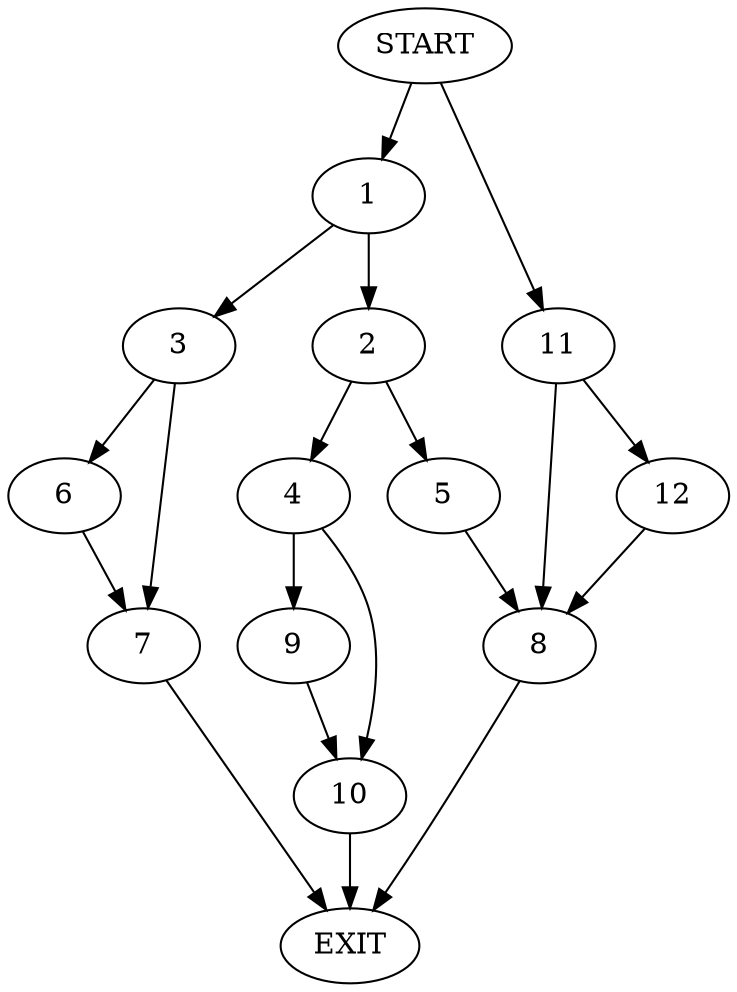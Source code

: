 digraph {
0 [label="START"]
13 [label="EXIT"]
0 -> 1
1 -> 2
1 -> 3
2 -> 4
2 -> 5
3 -> 6
3 -> 7
6 -> 7
7 -> 13
5 -> 8
4 -> 9
4 -> 10
9 -> 10
10 -> 13
8 -> 13
0 -> 11
11 -> 12
11 -> 8
12 -> 8
}
